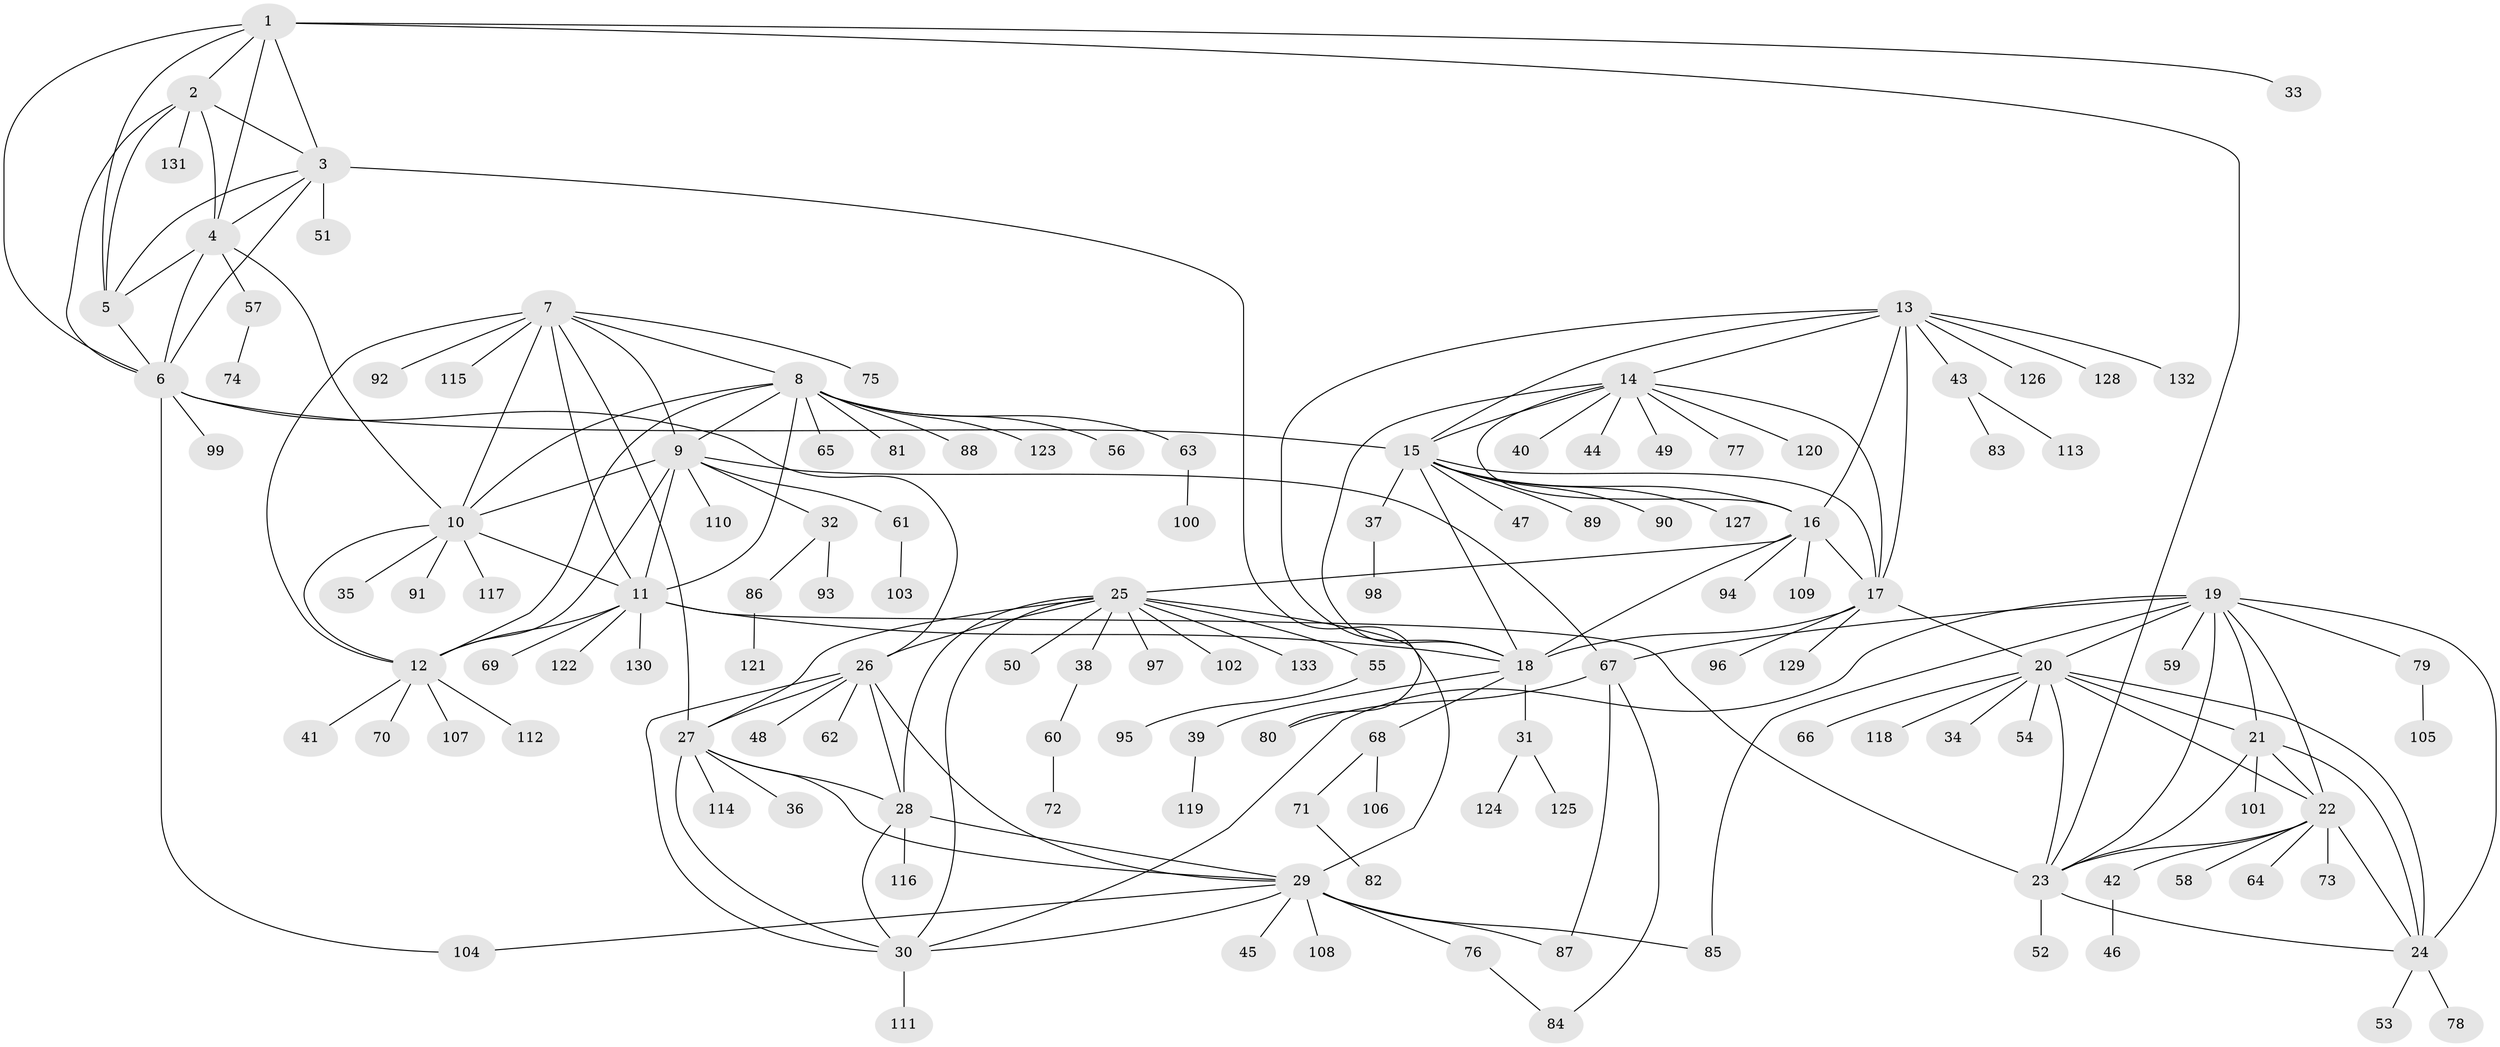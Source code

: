 // Generated by graph-tools (version 1.1) at 2025/50/03/09/25 03:50:40]
// undirected, 133 vertices, 194 edges
graph export_dot {
graph [start="1"]
  node [color=gray90,style=filled];
  1;
  2;
  3;
  4;
  5;
  6;
  7;
  8;
  9;
  10;
  11;
  12;
  13;
  14;
  15;
  16;
  17;
  18;
  19;
  20;
  21;
  22;
  23;
  24;
  25;
  26;
  27;
  28;
  29;
  30;
  31;
  32;
  33;
  34;
  35;
  36;
  37;
  38;
  39;
  40;
  41;
  42;
  43;
  44;
  45;
  46;
  47;
  48;
  49;
  50;
  51;
  52;
  53;
  54;
  55;
  56;
  57;
  58;
  59;
  60;
  61;
  62;
  63;
  64;
  65;
  66;
  67;
  68;
  69;
  70;
  71;
  72;
  73;
  74;
  75;
  76;
  77;
  78;
  79;
  80;
  81;
  82;
  83;
  84;
  85;
  86;
  87;
  88;
  89;
  90;
  91;
  92;
  93;
  94;
  95;
  96;
  97;
  98;
  99;
  100;
  101;
  102;
  103;
  104;
  105;
  106;
  107;
  108;
  109;
  110;
  111;
  112;
  113;
  114;
  115;
  116;
  117;
  118;
  119;
  120;
  121;
  122;
  123;
  124;
  125;
  126;
  127;
  128;
  129;
  130;
  131;
  132;
  133;
  1 -- 2;
  1 -- 3;
  1 -- 4;
  1 -- 5;
  1 -- 6;
  1 -- 23;
  1 -- 33;
  2 -- 3;
  2 -- 4;
  2 -- 5;
  2 -- 6;
  2 -- 131;
  3 -- 4;
  3 -- 5;
  3 -- 6;
  3 -- 51;
  3 -- 80;
  4 -- 5;
  4 -- 6;
  4 -- 10;
  4 -- 57;
  5 -- 6;
  6 -- 15;
  6 -- 26;
  6 -- 99;
  6 -- 104;
  7 -- 8;
  7 -- 9;
  7 -- 10;
  7 -- 11;
  7 -- 12;
  7 -- 27;
  7 -- 75;
  7 -- 92;
  7 -- 115;
  8 -- 9;
  8 -- 10;
  8 -- 11;
  8 -- 12;
  8 -- 56;
  8 -- 63;
  8 -- 65;
  8 -- 81;
  8 -- 88;
  8 -- 123;
  9 -- 10;
  9 -- 11;
  9 -- 12;
  9 -- 32;
  9 -- 61;
  9 -- 67;
  9 -- 110;
  10 -- 11;
  10 -- 12;
  10 -- 35;
  10 -- 91;
  10 -- 117;
  11 -- 12;
  11 -- 18;
  11 -- 23;
  11 -- 69;
  11 -- 122;
  11 -- 130;
  12 -- 41;
  12 -- 70;
  12 -- 107;
  12 -- 112;
  13 -- 14;
  13 -- 15;
  13 -- 16;
  13 -- 17;
  13 -- 18;
  13 -- 43;
  13 -- 126;
  13 -- 128;
  13 -- 132;
  14 -- 15;
  14 -- 16;
  14 -- 17;
  14 -- 18;
  14 -- 40;
  14 -- 44;
  14 -- 49;
  14 -- 77;
  14 -- 120;
  15 -- 16;
  15 -- 17;
  15 -- 18;
  15 -- 37;
  15 -- 47;
  15 -- 89;
  15 -- 90;
  15 -- 127;
  16 -- 17;
  16 -- 18;
  16 -- 25;
  16 -- 94;
  16 -- 109;
  17 -- 18;
  17 -- 20;
  17 -- 96;
  17 -- 129;
  18 -- 31;
  18 -- 39;
  18 -- 68;
  19 -- 20;
  19 -- 21;
  19 -- 22;
  19 -- 23;
  19 -- 24;
  19 -- 30;
  19 -- 59;
  19 -- 67;
  19 -- 79;
  19 -- 85;
  20 -- 21;
  20 -- 22;
  20 -- 23;
  20 -- 24;
  20 -- 34;
  20 -- 54;
  20 -- 66;
  20 -- 118;
  21 -- 22;
  21 -- 23;
  21 -- 24;
  21 -- 101;
  22 -- 23;
  22 -- 24;
  22 -- 42;
  22 -- 58;
  22 -- 64;
  22 -- 73;
  23 -- 24;
  23 -- 52;
  24 -- 53;
  24 -- 78;
  25 -- 26;
  25 -- 27;
  25 -- 28;
  25 -- 29;
  25 -- 30;
  25 -- 38;
  25 -- 50;
  25 -- 55;
  25 -- 97;
  25 -- 102;
  25 -- 133;
  26 -- 27;
  26 -- 28;
  26 -- 29;
  26 -- 30;
  26 -- 48;
  26 -- 62;
  27 -- 28;
  27 -- 29;
  27 -- 30;
  27 -- 36;
  27 -- 114;
  28 -- 29;
  28 -- 30;
  28 -- 116;
  29 -- 30;
  29 -- 45;
  29 -- 76;
  29 -- 85;
  29 -- 87;
  29 -- 104;
  29 -- 108;
  30 -- 111;
  31 -- 124;
  31 -- 125;
  32 -- 86;
  32 -- 93;
  37 -- 98;
  38 -- 60;
  39 -- 119;
  42 -- 46;
  43 -- 83;
  43 -- 113;
  55 -- 95;
  57 -- 74;
  60 -- 72;
  61 -- 103;
  63 -- 100;
  67 -- 80;
  67 -- 84;
  67 -- 87;
  68 -- 71;
  68 -- 106;
  71 -- 82;
  76 -- 84;
  79 -- 105;
  86 -- 121;
}
